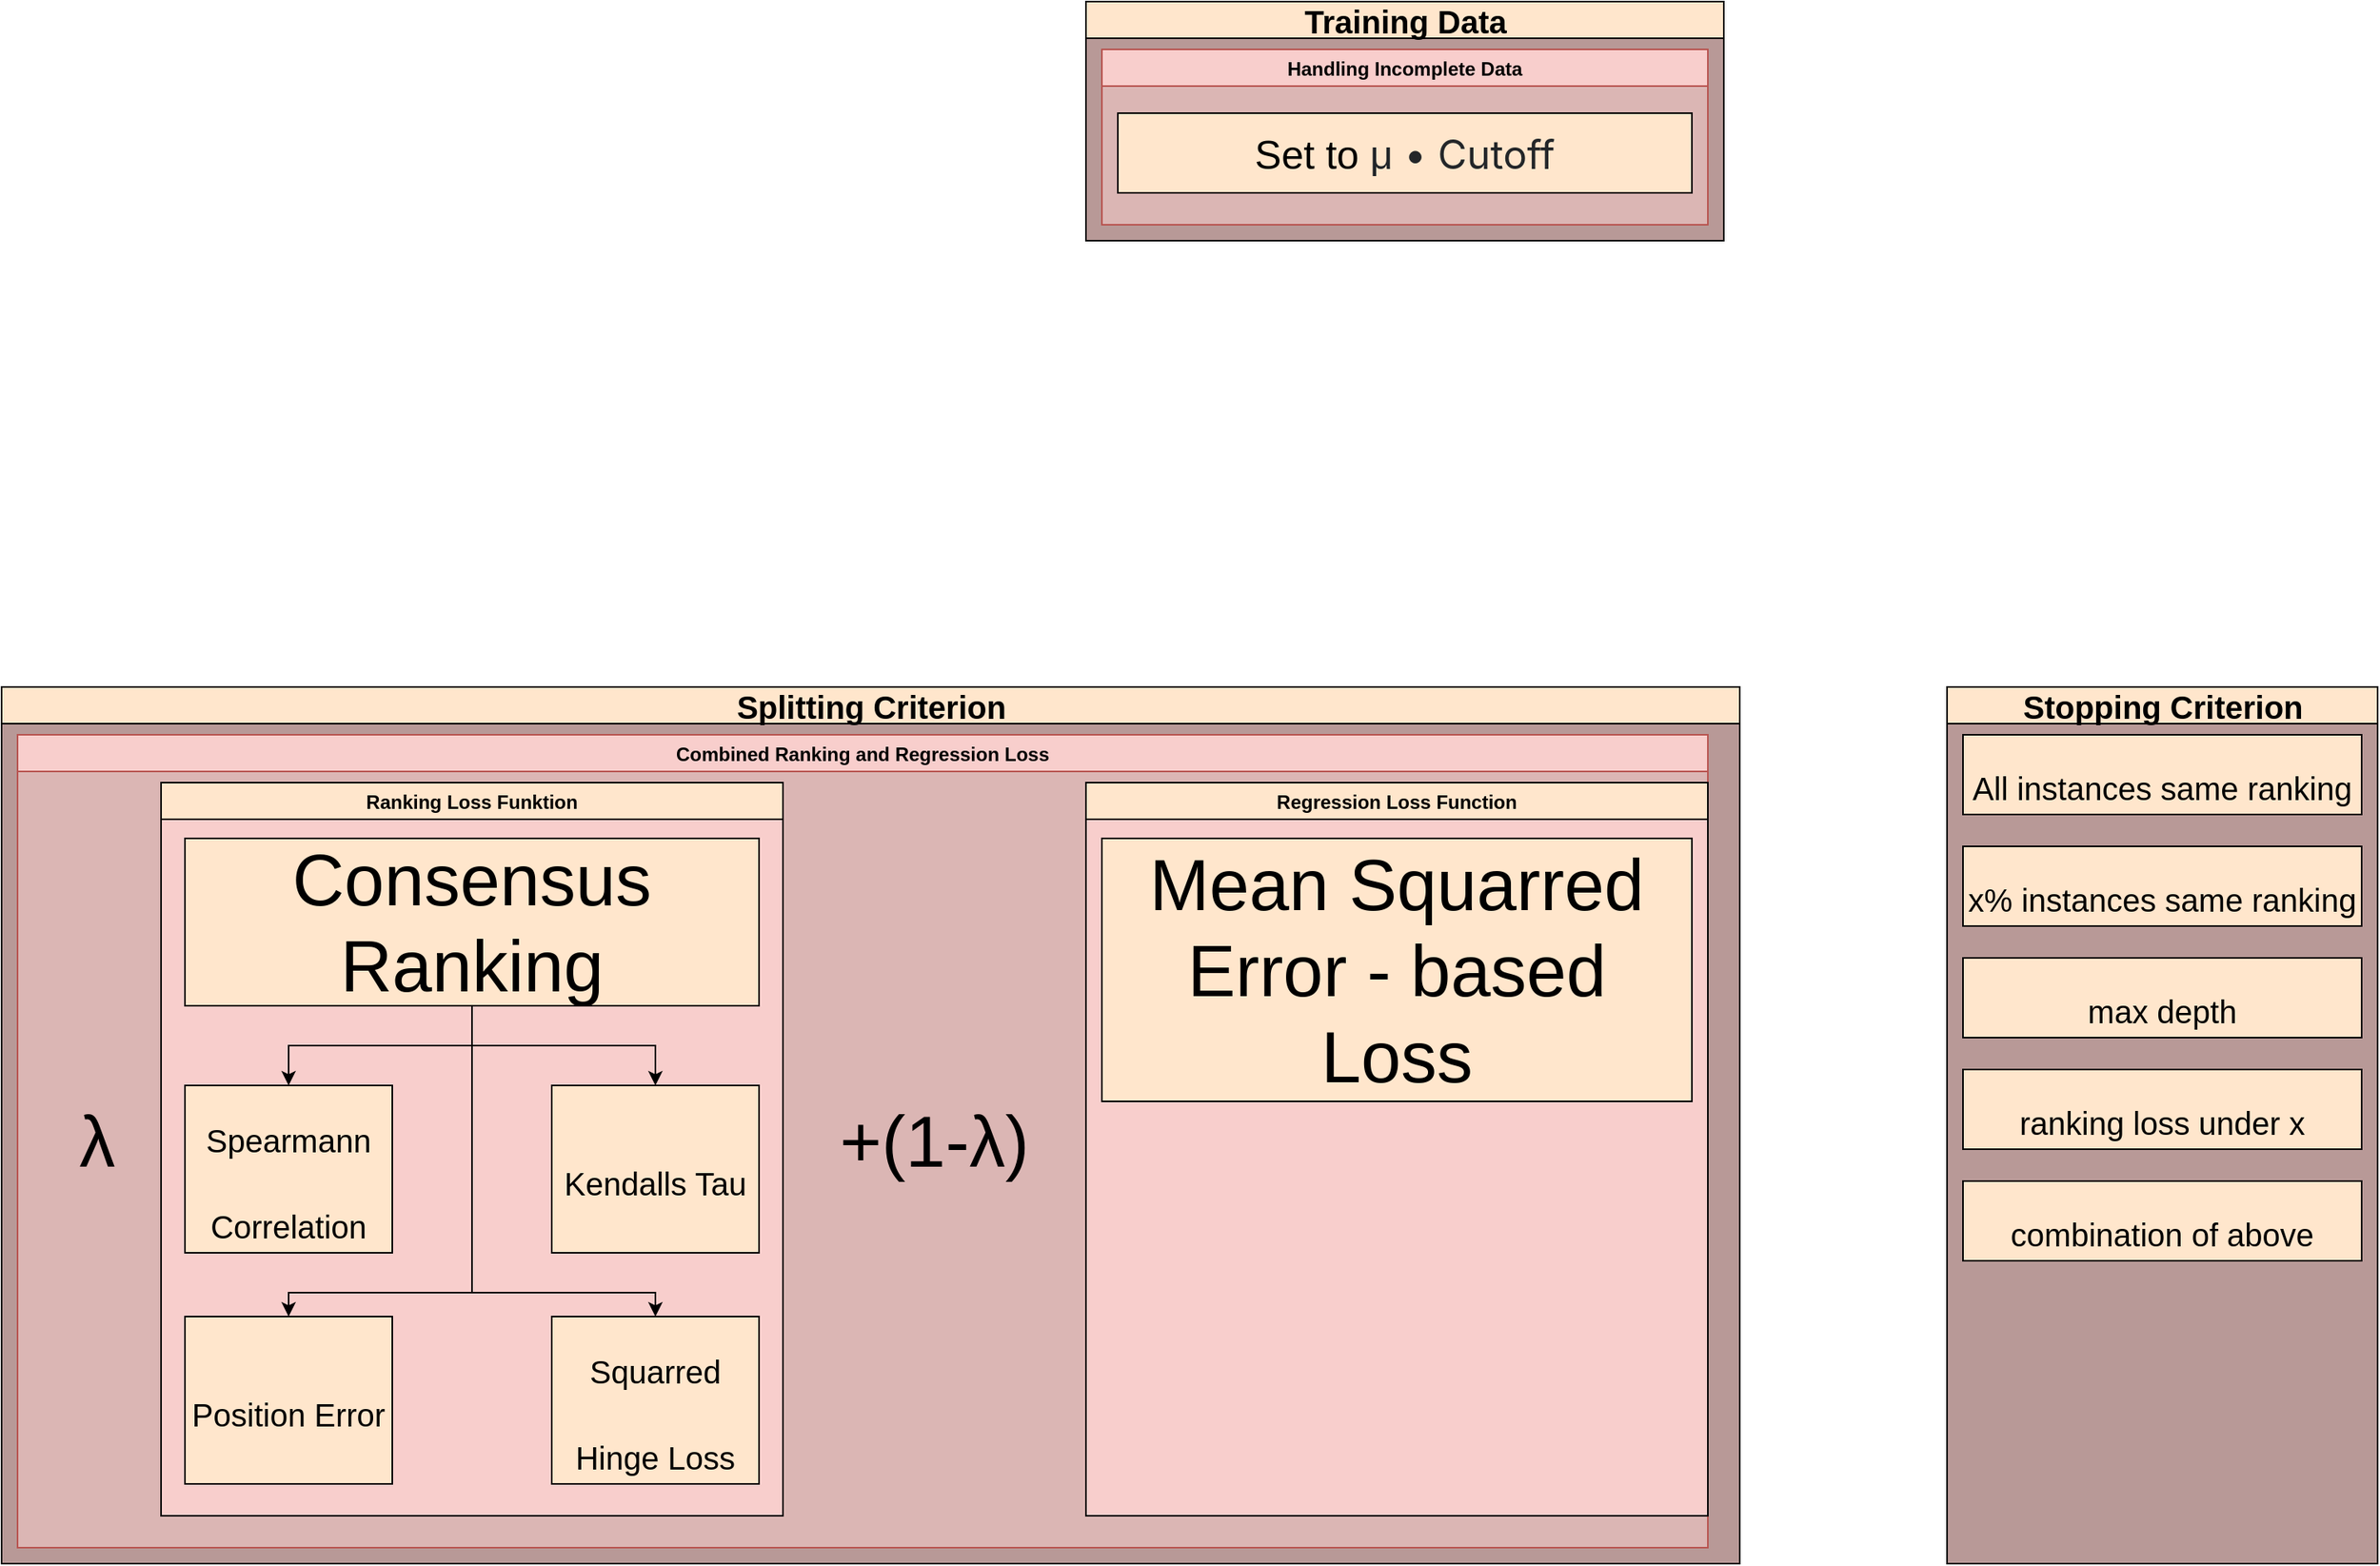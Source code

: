 <mxfile version="15.8.5" type="github">
  <diagram id="OP-troAai-I_GZga94Q1" name="Page-1">
    <mxGraphModel dx="4264" dy="3092" grid="1" gridSize="10" guides="1" tooltips="1" connect="1" arrows="1" fold="1" page="1" pageScale="1" pageWidth="827" pageHeight="1169" math="0" shadow="0">
      <root>
        <mxCell id="0" />
        <mxCell id="1" parent="0" />
        <mxCell id="-KcbAqy1LjC-gtWy1zOM-58" value="Splitting Criterion" style="swimlane;labelBackgroundColor=none;fontSize=20;fillColor=#FFE6CC;gradientColor=none;html=1;swimlaneFillColor=#B89997;" vertex="1" parent="1">
          <mxGeometry x="-60" y="300" width="1090" height="550" as="geometry" />
        </mxCell>
        <mxCell id="-KcbAqy1LjC-gtWy1zOM-2" value="Combined Ranking and Regression Loss" style="swimlane;fillColor=#f8cecc;strokeColor=#b85450;swimlaneFillColor=#DBB6B4;" vertex="1" parent="-KcbAqy1LjC-gtWy1zOM-58">
          <mxGeometry x="10" y="30" width="1060" height="510" as="geometry">
            <mxRectangle y="240" width="130" height="23" as="alternateBounds" />
          </mxGeometry>
        </mxCell>
        <mxCell id="-KcbAqy1LjC-gtWy1zOM-7" value="Ranking Loss Funktion" style="swimlane;fillColor=#FFE6CC;gradientColor=none;labelBackgroundColor=none;swimlaneFillColor=#F8CECC;" vertex="1" parent="-KcbAqy1LjC-gtWy1zOM-2">
          <mxGeometry x="90" y="30" width="390" height="460" as="geometry" />
        </mxCell>
        <mxCell id="-KcbAqy1LjC-gtWy1zOM-23" style="edgeStyle=orthogonalEdgeStyle;rounded=0;orthogonalLoop=1;jettySize=auto;html=1;fontSize=45;" edge="1" parent="-KcbAqy1LjC-gtWy1zOM-7" source="-KcbAqy1LjC-gtWy1zOM-18" target="-KcbAqy1LjC-gtWy1zOM-19">
          <mxGeometry relative="1" as="geometry" />
        </mxCell>
        <mxCell id="-KcbAqy1LjC-gtWy1zOM-18" value="Consensus Ranking" style="rounded=0;whiteSpace=wrap;html=1;labelBackgroundColor=none;fontSize=45;fillColor=#FFE6CC;gradientColor=none;" vertex="1" parent="-KcbAqy1LjC-gtWy1zOM-7">
          <mxGeometry x="15" y="35" width="360" height="105" as="geometry" />
        </mxCell>
        <mxCell id="-KcbAqy1LjC-gtWy1zOM-19" value="&lt;font style=&quot;font-size: 20px&quot;&gt;Spearmann Correlation&lt;/font&gt;" style="rounded=0;whiteSpace=wrap;html=1;labelBackgroundColor=none;fontSize=45;fillColor=#FFE6CC;gradientColor=none;" vertex="1" parent="-KcbAqy1LjC-gtWy1zOM-7">
          <mxGeometry x="15" y="190" width="130" height="105" as="geometry" />
        </mxCell>
        <mxCell id="-KcbAqy1LjC-gtWy1zOM-20" value="&lt;font style=&quot;font-size: 20px&quot;&gt;Kendalls Tau&lt;/font&gt;" style="rounded=0;whiteSpace=wrap;html=1;labelBackgroundColor=none;fontSize=45;fillColor=#FFE6CC;gradientColor=none;" vertex="1" parent="-KcbAqy1LjC-gtWy1zOM-7">
          <mxGeometry x="245" y="190" width="130" height="105" as="geometry" />
        </mxCell>
        <mxCell id="-KcbAqy1LjC-gtWy1zOM-21" value="&lt;font style=&quot;font-size: 20px&quot;&gt;Position Error&lt;/font&gt;" style="rounded=0;whiteSpace=wrap;html=1;labelBackgroundColor=none;fontSize=45;fillColor=#FFE6CC;gradientColor=none;" vertex="1" parent="-KcbAqy1LjC-gtWy1zOM-7">
          <mxGeometry x="15" y="335" width="130" height="105" as="geometry" />
        </mxCell>
        <mxCell id="-KcbAqy1LjC-gtWy1zOM-22" value="&lt;font style=&quot;font-size: 20px&quot;&gt;Squarred Hinge Loss&lt;/font&gt;" style="rounded=0;whiteSpace=wrap;html=1;labelBackgroundColor=none;fontSize=45;fillColor=#FFE6CC;gradientColor=none;" vertex="1" parent="-KcbAqy1LjC-gtWy1zOM-7">
          <mxGeometry x="245" y="335" width="130" height="105" as="geometry" />
        </mxCell>
        <mxCell id="-KcbAqy1LjC-gtWy1zOM-24" style="edgeStyle=orthogonalEdgeStyle;rounded=0;orthogonalLoop=1;jettySize=auto;html=1;fontSize=45;exitX=0.5;exitY=1;exitDx=0;exitDy=0;entryX=0.5;entryY=0;entryDx=0;entryDy=0;" edge="1" parent="-KcbAqy1LjC-gtWy1zOM-7" source="-KcbAqy1LjC-gtWy1zOM-18" target="-KcbAqy1LjC-gtWy1zOM-21">
          <mxGeometry relative="1" as="geometry">
            <mxPoint x="205" y="150" as="sourcePoint" />
            <mxPoint x="90" y="200" as="targetPoint" />
            <Array as="points">
              <mxPoint x="195" y="320" />
              <mxPoint x="80" y="320" />
            </Array>
          </mxGeometry>
        </mxCell>
        <mxCell id="-KcbAqy1LjC-gtWy1zOM-25" style="edgeStyle=orthogonalEdgeStyle;rounded=0;orthogonalLoop=1;jettySize=auto;html=1;fontSize=45;exitX=0.5;exitY=1;exitDx=0;exitDy=0;" edge="1" parent="-KcbAqy1LjC-gtWy1zOM-7">
          <mxGeometry relative="1" as="geometry">
            <mxPoint x="195" y="140" as="sourcePoint" />
            <mxPoint x="310" y="335" as="targetPoint" />
            <Array as="points">
              <mxPoint x="195" y="320" />
              <mxPoint x="310" y="320" />
            </Array>
          </mxGeometry>
        </mxCell>
        <mxCell id="-KcbAqy1LjC-gtWy1zOM-27" style="edgeStyle=orthogonalEdgeStyle;rounded=0;orthogonalLoop=1;jettySize=auto;html=1;fontSize=45;exitX=0.5;exitY=1;exitDx=0;exitDy=0;" edge="1" parent="-KcbAqy1LjC-gtWy1zOM-7" source="-KcbAqy1LjC-gtWy1zOM-18" target="-KcbAqy1LjC-gtWy1zOM-20">
          <mxGeometry relative="1" as="geometry">
            <mxPoint x="205" y="150" as="sourcePoint" />
            <mxPoint x="90" y="200" as="targetPoint" />
          </mxGeometry>
        </mxCell>
        <mxCell id="-KcbAqy1LjC-gtWy1zOM-8" value="Regression Loss Function" style="swimlane;fillColor=#FFE6CC;gradientColor=none;swimlaneFillColor=#F8CECC;" vertex="1" parent="-KcbAqy1LjC-gtWy1zOM-2">
          <mxGeometry x="670" y="30" width="390" height="460" as="geometry" />
        </mxCell>
        <mxCell id="-KcbAqy1LjC-gtWy1zOM-17" value="Mean Squarred Error - based Loss" style="rounded=0;whiteSpace=wrap;html=1;labelBackgroundColor=none;fontSize=45;fillColor=#FFE6CC;gradientColor=none;" vertex="1" parent="-KcbAqy1LjC-gtWy1zOM-8">
          <mxGeometry x="10" y="35" width="370" height="165" as="geometry" />
        </mxCell>
        <mxCell id="-KcbAqy1LjC-gtWy1zOM-9" value="&lt;font style=&quot;font-size: 45px&quot;&gt;λ&lt;/font&gt;" style="text;html=1;strokeColor=none;fillColor=none;align=center;verticalAlign=middle;whiteSpace=wrap;rounded=0;" vertex="1" parent="-KcbAqy1LjC-gtWy1zOM-2">
          <mxGeometry x="20" y="240" width="60" height="30" as="geometry" />
        </mxCell>
        <mxCell id="-KcbAqy1LjC-gtWy1zOM-11" value="&lt;font style=&quot;font-size: 45px&quot;&gt;+(1-&lt;/font&gt;&lt;span style=&quot;font-size: 45px&quot;&gt;λ)&lt;/span&gt;" style="text;html=1;strokeColor=none;fillColor=none;align=center;verticalAlign=middle;whiteSpace=wrap;rounded=0;" vertex="1" parent="-KcbAqy1LjC-gtWy1zOM-2">
          <mxGeometry x="500" y="240" width="150" height="30" as="geometry" />
        </mxCell>
        <mxCell id="-KcbAqy1LjC-gtWy1zOM-59" value="Stopping Criterion" style="swimlane;labelBackgroundColor=none;fontSize=20;fillColor=#FFE6CC;gradientColor=none;html=1;swimlaneFillColor=#B89997;" vertex="1" parent="1">
          <mxGeometry x="1160" y="300" width="270" height="550" as="geometry" />
        </mxCell>
        <mxCell id="-KcbAqy1LjC-gtWy1zOM-76" value="&lt;span style=&quot;font-size: 20px&quot;&gt;All instances same ranking&lt;/span&gt;" style="rounded=0;whiteSpace=wrap;html=1;labelBackgroundColor=none;fontSize=45;fillColor=#FFE6CC;gradientColor=none;" vertex="1" parent="-KcbAqy1LjC-gtWy1zOM-59">
          <mxGeometry x="10" y="30" width="250" height="50" as="geometry" />
        </mxCell>
        <mxCell id="-KcbAqy1LjC-gtWy1zOM-77" value="&lt;span style=&quot;font-size: 20px&quot;&gt;x% instances same ranking&lt;/span&gt;" style="rounded=0;whiteSpace=wrap;html=1;labelBackgroundColor=none;fontSize=45;fillColor=#FFE6CC;gradientColor=none;" vertex="1" parent="-KcbAqy1LjC-gtWy1zOM-59">
          <mxGeometry x="10" y="100" width="250" height="50" as="geometry" />
        </mxCell>
        <mxCell id="-KcbAqy1LjC-gtWy1zOM-78" value="&lt;span style=&quot;font-size: 20px&quot;&gt;max depth&lt;/span&gt;" style="rounded=0;whiteSpace=wrap;html=1;labelBackgroundColor=none;fontSize=45;fillColor=#FFE6CC;gradientColor=none;" vertex="1" parent="-KcbAqy1LjC-gtWy1zOM-59">
          <mxGeometry x="10" y="170" width="250" height="50" as="geometry" />
        </mxCell>
        <mxCell id="-KcbAqy1LjC-gtWy1zOM-79" value="&lt;span style=&quot;font-size: 20px&quot;&gt;ranking loss under x&lt;/span&gt;" style="rounded=0;whiteSpace=wrap;html=1;labelBackgroundColor=none;fontSize=45;fillColor=#FFE6CC;gradientColor=none;" vertex="1" parent="-KcbAqy1LjC-gtWy1zOM-59">
          <mxGeometry x="10" y="240" width="250" height="50" as="geometry" />
        </mxCell>
        <mxCell id="-KcbAqy1LjC-gtWy1zOM-80" value="&lt;span style=&quot;font-size: 20px&quot;&gt;combination of above&lt;/span&gt;" style="rounded=0;whiteSpace=wrap;html=1;labelBackgroundColor=none;fontSize=45;fillColor=#FFE6CC;gradientColor=none;" vertex="1" parent="-KcbAqy1LjC-gtWy1zOM-59">
          <mxGeometry x="10" y="310" width="250" height="50" as="geometry" />
        </mxCell>
        <mxCell id="-KcbAqy1LjC-gtWy1zOM-97" value="Training Data" style="swimlane;labelBackgroundColor=none;fontSize=20;fillColor=#FFE6CC;gradientColor=none;html=1;swimlaneFillColor=#B89997;" vertex="1" parent="1">
          <mxGeometry x="620" y="-130" width="400" height="150" as="geometry" />
        </mxCell>
        <mxCell id="-KcbAqy1LjC-gtWy1zOM-98" value="Handling Incomplete Data" style="swimlane;fillColor=#f8cecc;strokeColor=#b85450;swimlaneFillColor=#DBB6B4;" vertex="1" parent="-KcbAqy1LjC-gtWy1zOM-97">
          <mxGeometry x="10" y="30" width="380" height="110" as="geometry">
            <mxRectangle y="240" width="130" height="23" as="alternateBounds" />
          </mxGeometry>
        </mxCell>
        <mxCell id="-KcbAqy1LjC-gtWy1zOM-113" value="&lt;div style=&quot;text-align: left ; font-size: 25px&quot;&gt;&lt;span&gt;Set to&amp;nbsp;&lt;/span&gt;&lt;span style=&quot;color: rgb(33 , 37 , 41)&quot;&gt;μ&amp;nbsp;&lt;/span&gt;&lt;font color=&quot;#232629&quot; face=&quot;-apple-system, BlinkMacSystemFont, Segoe UI, Liberation Sans, sans-serif&quot; style=&quot;font-size: 25px&quot;&gt;&lt;span&gt;• Cutoff&lt;/span&gt;&lt;/font&gt;&lt;/div&gt;" style="rounded=0;whiteSpace=wrap;html=1;labelBackgroundColor=none;fontSize=45;fillColor=#FFE6CC;gradientColor=none;" vertex="1" parent="-KcbAqy1LjC-gtWy1zOM-98">
          <mxGeometry x="10" y="40" width="360" height="50" as="geometry" />
        </mxCell>
      </root>
    </mxGraphModel>
  </diagram>
</mxfile>
